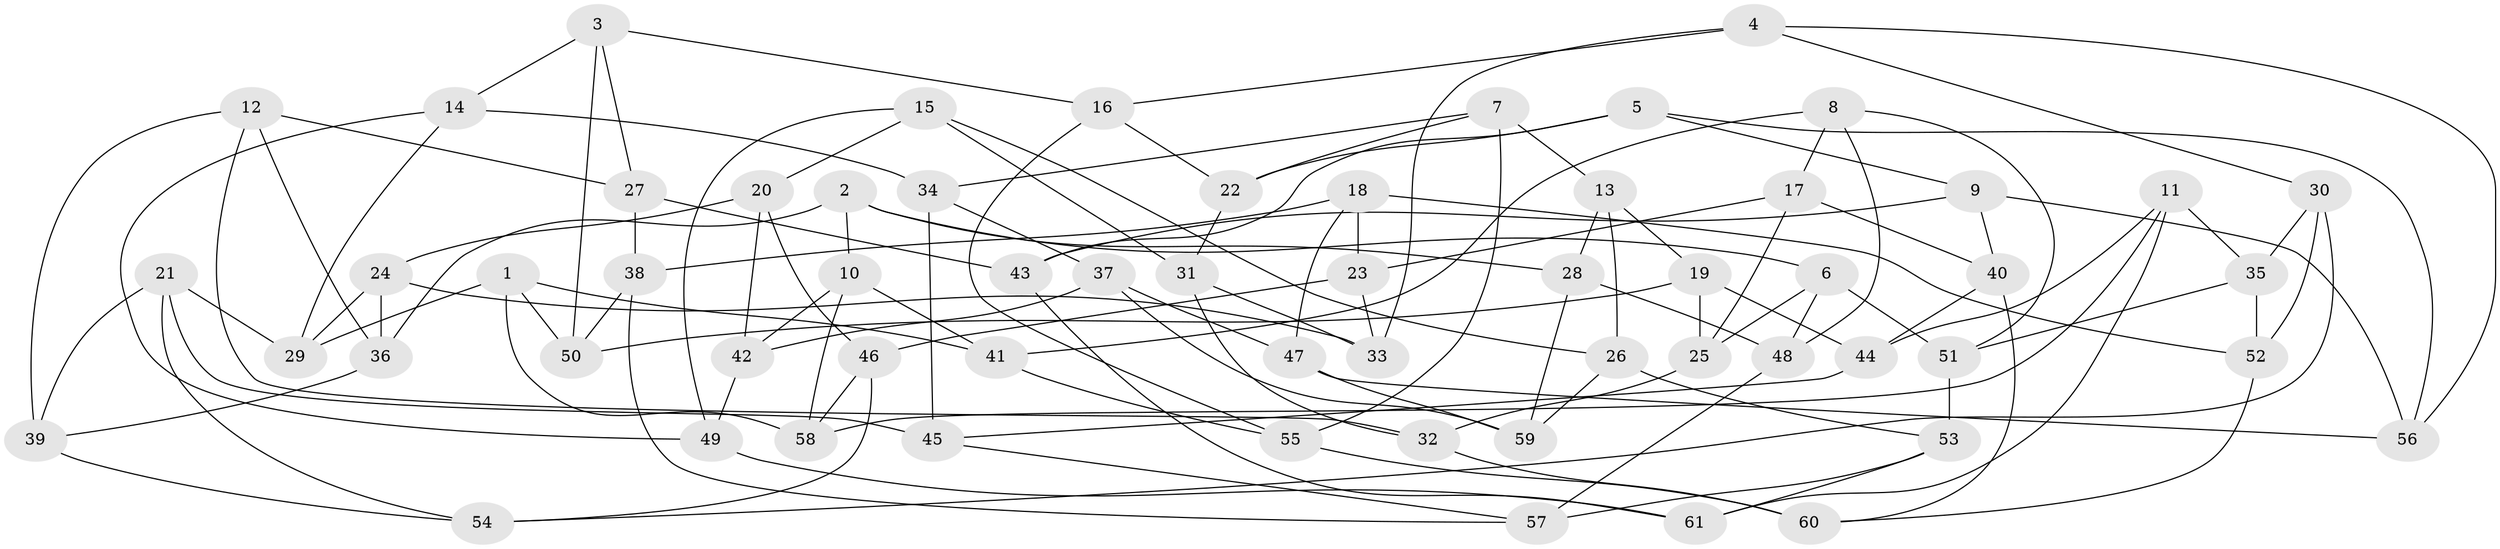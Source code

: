// coarse degree distribution, {4: 0.12, 6: 0.32, 5: 0.4, 8: 0.16}
// Generated by graph-tools (version 1.1) at 2025/38/03/04/25 23:38:09]
// undirected, 61 vertices, 122 edges
graph export_dot {
  node [color=gray90,style=filled];
  1;
  2;
  3;
  4;
  5;
  6;
  7;
  8;
  9;
  10;
  11;
  12;
  13;
  14;
  15;
  16;
  17;
  18;
  19;
  20;
  21;
  22;
  23;
  24;
  25;
  26;
  27;
  28;
  29;
  30;
  31;
  32;
  33;
  34;
  35;
  36;
  37;
  38;
  39;
  40;
  41;
  42;
  43;
  44;
  45;
  46;
  47;
  48;
  49;
  50;
  51;
  52;
  53;
  54;
  55;
  56;
  57;
  58;
  59;
  60;
  61;
  1 -- 41;
  1 -- 58;
  1 -- 29;
  1 -- 50;
  2 -- 28;
  2 -- 36;
  2 -- 10;
  2 -- 6;
  3 -- 27;
  3 -- 14;
  3 -- 50;
  3 -- 16;
  4 -- 56;
  4 -- 30;
  4 -- 16;
  4 -- 33;
  5 -- 9;
  5 -- 22;
  5 -- 43;
  5 -- 56;
  6 -- 51;
  6 -- 48;
  6 -- 25;
  7 -- 13;
  7 -- 34;
  7 -- 55;
  7 -- 22;
  8 -- 41;
  8 -- 51;
  8 -- 48;
  8 -- 17;
  9 -- 40;
  9 -- 56;
  9 -- 43;
  10 -- 58;
  10 -- 41;
  10 -- 42;
  11 -- 35;
  11 -- 61;
  11 -- 44;
  11 -- 58;
  12 -- 36;
  12 -- 32;
  12 -- 39;
  12 -- 27;
  13 -- 28;
  13 -- 19;
  13 -- 26;
  14 -- 29;
  14 -- 49;
  14 -- 34;
  15 -- 31;
  15 -- 49;
  15 -- 26;
  15 -- 20;
  16 -- 55;
  16 -- 22;
  17 -- 25;
  17 -- 23;
  17 -- 40;
  18 -- 38;
  18 -- 52;
  18 -- 23;
  18 -- 47;
  19 -- 44;
  19 -- 50;
  19 -- 25;
  20 -- 24;
  20 -- 42;
  20 -- 46;
  21 -- 54;
  21 -- 29;
  21 -- 45;
  21 -- 39;
  22 -- 31;
  23 -- 33;
  23 -- 46;
  24 -- 36;
  24 -- 29;
  24 -- 33;
  25 -- 32;
  26 -- 59;
  26 -- 53;
  27 -- 38;
  27 -- 43;
  28 -- 59;
  28 -- 48;
  30 -- 54;
  30 -- 52;
  30 -- 35;
  31 -- 33;
  31 -- 32;
  32 -- 60;
  34 -- 37;
  34 -- 45;
  35 -- 52;
  35 -- 51;
  36 -- 39;
  37 -- 47;
  37 -- 42;
  37 -- 59;
  38 -- 57;
  38 -- 50;
  39 -- 54;
  40 -- 44;
  40 -- 60;
  41 -- 55;
  42 -- 49;
  43 -- 61;
  44 -- 45;
  45 -- 57;
  46 -- 58;
  46 -- 54;
  47 -- 59;
  47 -- 56;
  48 -- 57;
  49 -- 61;
  51 -- 53;
  52 -- 60;
  53 -- 61;
  53 -- 57;
  55 -- 60;
}

